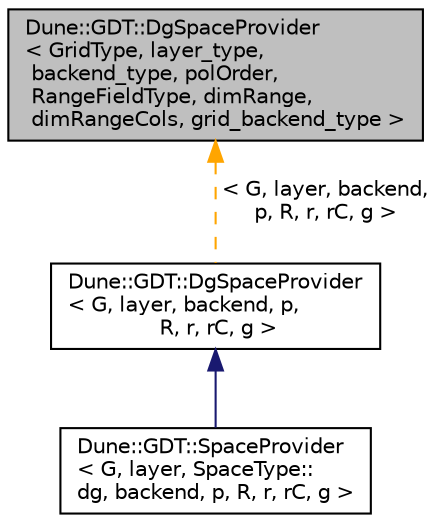 digraph "Dune::GDT::DgSpaceProvider&lt; GridType, layer_type, backend_type, polOrder, RangeFieldType, dimRange, dimRangeCols, grid_backend_type &gt;"
{
  edge [fontname="Helvetica",fontsize="10",labelfontname="Helvetica",labelfontsize="10"];
  node [fontname="Helvetica",fontsize="10",shape=record];
  Node0 [label="Dune::GDT::DgSpaceProvider\l\< GridType, layer_type,\l backend_type, polOrder,\l RangeFieldType, dimRange,\l dimRangeCols, grid_backend_type \>",height=0.2,width=0.4,color="black", fillcolor="grey75", style="filled", fontcolor="black"];
  Node0 -> Node1 [dir="back",color="orange",fontsize="10",style="dashed",label=" \< G, layer, backend,\l p, R, r, rC, g \>" ,fontname="Helvetica"];
  Node1 [label="Dune::GDT::DgSpaceProvider\l\< G, layer, backend, p,\l R, r, rC, g \>",height=0.2,width=0.4,color="black", fillcolor="white", style="filled",URL="$a02609.html"];
  Node1 -> Node2 [dir="back",color="midnightblue",fontsize="10",style="solid",fontname="Helvetica"];
  Node2 [label="Dune::GDT::SpaceProvider\l\< G, layer, SpaceType::\ldg, backend, p, R, r, rC, g \>",height=0.2,width=0.4,color="black", fillcolor="white", style="filled",URL="$a02941.html"];
}
